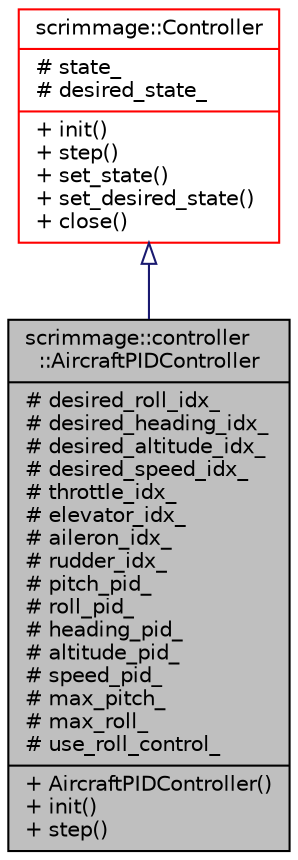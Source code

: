 digraph "scrimmage::controller::AircraftPIDController"
{
 // LATEX_PDF_SIZE
  edge [fontname="Helvetica",fontsize="10",labelfontname="Helvetica",labelfontsize="10"];
  node [fontname="Helvetica",fontsize="10",shape=record];
  Node1 [label="{scrimmage::controller\l::AircraftPIDController\n|# desired_roll_idx_\l# desired_heading_idx_\l# desired_altitude_idx_\l# desired_speed_idx_\l# throttle_idx_\l# elevator_idx_\l# aileron_idx_\l# rudder_idx_\l# pitch_pid_\l# roll_pid_\l# heading_pid_\l# altitude_pid_\l# speed_pid_\l# max_pitch_\l# max_roll_\l# use_roll_control_\l|+ AircraftPIDController()\l+ init()\l+ step()\l}",height=0.2,width=0.4,color="black", fillcolor="grey75", style="filled", fontcolor="black",tooltip=" "];
  Node2 -> Node1 [dir="back",color="midnightblue",fontsize="10",style="solid",arrowtail="onormal",fontname="Helvetica"];
  Node2 [label="{scrimmage::Controller\n|# state_\l# desired_state_\l|+ init()\l+ step()\l+ set_state()\l+ set_desired_state()\l+ close()\l}",height=0.2,width=0.4,color="red", fillcolor="white", style="filled",URL="$classscrimmage_1_1Controller.html",tooltip=" "];
}
